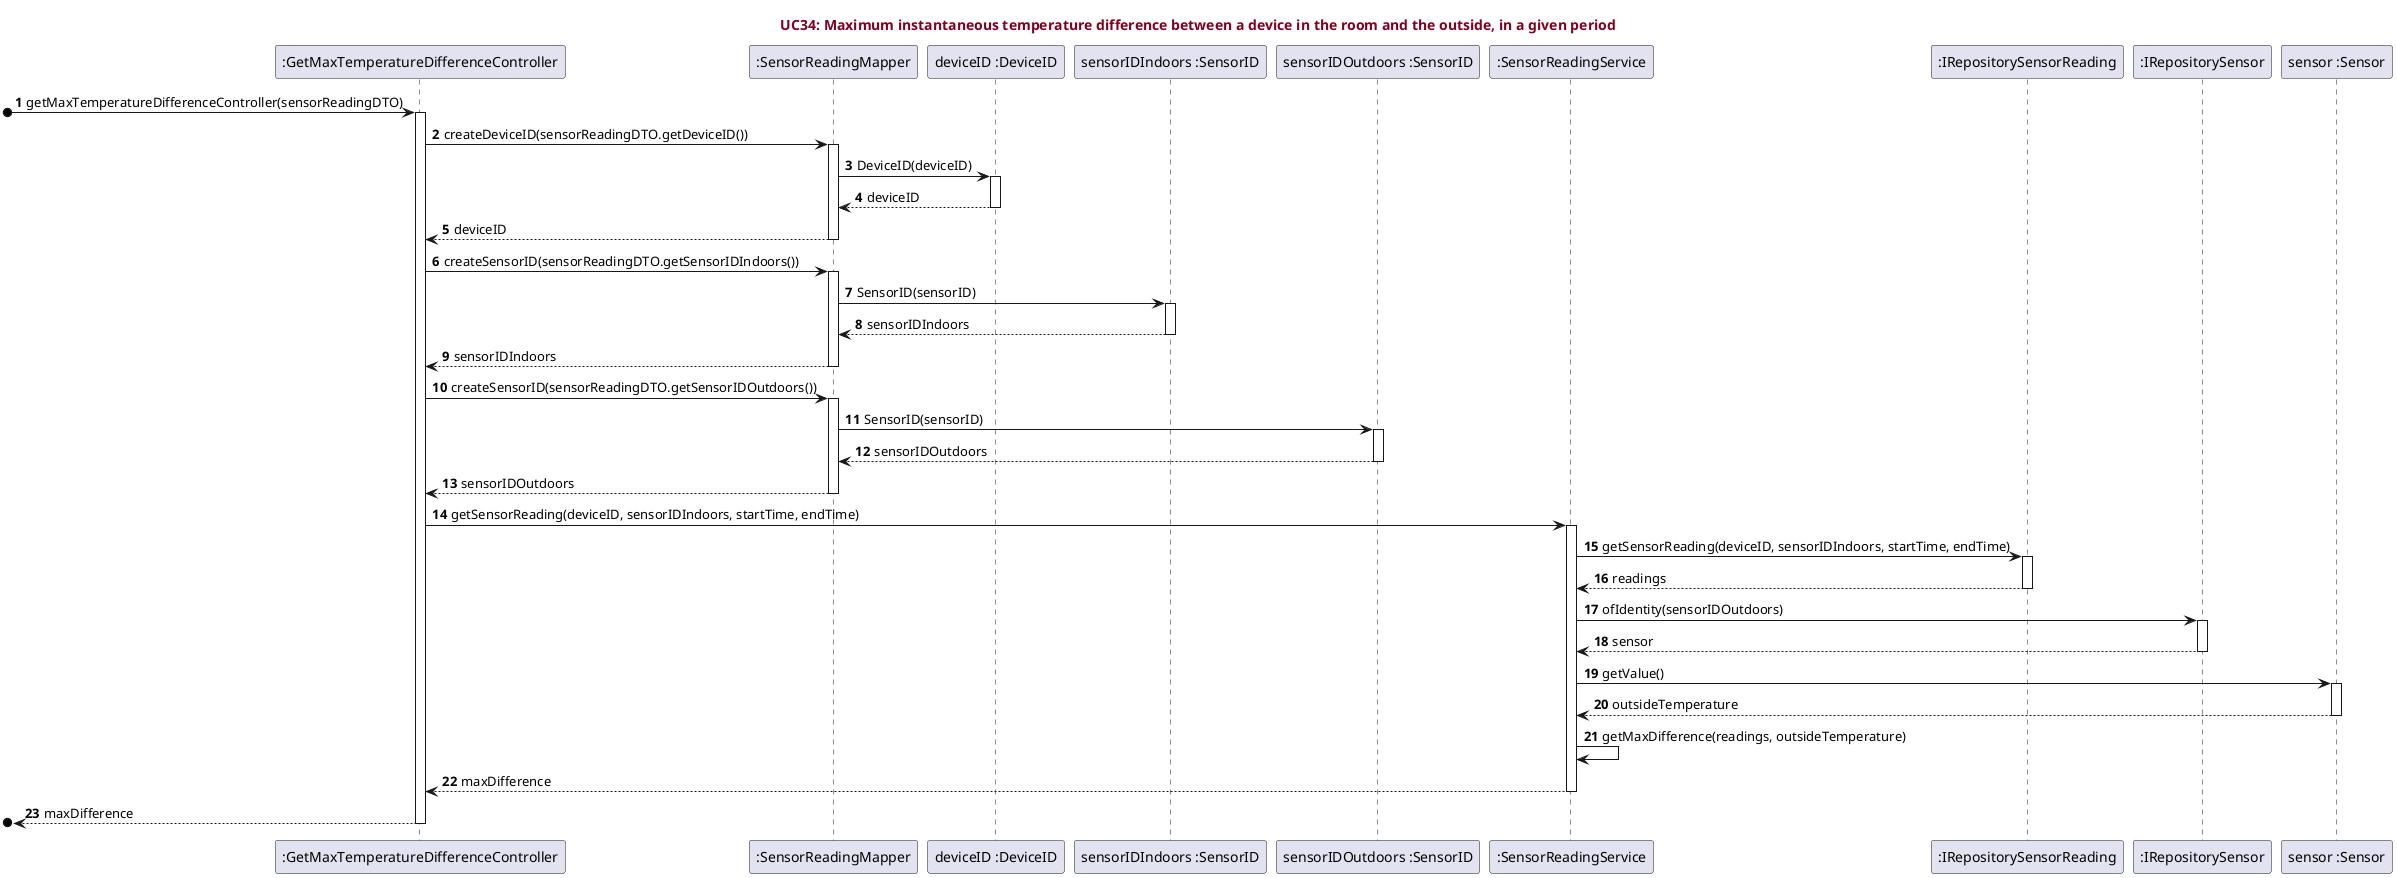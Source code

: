 @startuml
'https://plantuml.com/sequence-diagram

title <font color=#800020>UC34: Maximum instantaneous temperature difference between a device in the room and the outside, in a given period</font>

autonumber

participant ":GetMaxTemperatureDifferenceController"
participant ":SensorReadingMapper"
participant "deviceID :DeviceID"
participant "sensorIDIndoors :SensorID"
participant "sensorIDOutdoors :SensorID"
participant ":SensorReadingService"
participant ":IRepositorySensorReading"
participant ":IRepositorySensor"
participant "sensor :Sensor"


[o-> ":GetMaxTemperatureDifferenceController" ++ : getMaxTemperatureDifferenceController(sensorReadingDTO)
":GetMaxTemperatureDifferenceController" -> ":SensorReadingMapper" ++ : createDeviceID(sensorReadingDTO.getDeviceID())
":SensorReadingMapper" -> "deviceID :DeviceID" ++ : DeviceID(deviceID)
"deviceID :DeviceID" --> ":SensorReadingMapper" -- : deviceID
":SensorReadingMapper" --> ":GetMaxTemperatureDifferenceController" -- : deviceID
":GetMaxTemperatureDifferenceController" -> ":SensorReadingMapper" ++ : createSensorID(sensorReadingDTO.getSensorIDIndoors())
":SensorReadingMapper" -> "sensorIDIndoors :SensorID" ++: SensorID(sensorID)

"sensorIDIndoors :SensorID" --> ":SensorReadingMapper" -- : sensorIDIndoors
":SensorReadingMapper" --> ":GetMaxTemperatureDifferenceController" -- : sensorIDIndoors

":GetMaxTemperatureDifferenceController" -> ":SensorReadingMapper" ++ : createSensorID(sensorReadingDTO.getSensorIDOutdoors())
":SensorReadingMapper" -> "sensorIDOutdoors :SensorID" ++ : SensorID(sensorID)
"sensorIDOutdoors :SensorID" --> ":SensorReadingMapper" -- : sensorIDOutdoors
":SensorReadingMapper" --> ":GetMaxTemperatureDifferenceController" -- : sensorIDOutdoors

":GetMaxTemperatureDifferenceController" -> ":SensorReadingService" ++ : getSensorReading(deviceID, sensorIDIndoors, startTime, endTime)
":SensorReadingService" -> ":IRepositorySensorReading" ++ : getSensorReading(deviceID, sensorIDIndoors, startTime, endTime)
":IRepositorySensorReading" --> ":SensorReadingService" -- : readings

":SensorReadingService" -> ":IRepositorySensor" ++ : ofIdentity(sensorIDOutdoors)
":IRepositorySensor" --> ":SensorReadingService" -- : sensor
":SensorReadingService" -> "sensor :Sensor" ++ : getValue()
"sensor :Sensor" --> ":SensorReadingService" -- : outsideTemperature

":SensorReadingService" -> ":SensorReadingService" : getMaxDifference(readings, outsideTemperature)
":SensorReadingService" --> ":GetMaxTemperatureDifferenceController" -- : maxDifference

[o<-- ":GetMaxTemperatureDifferenceController" -- : maxDifference


@enduml